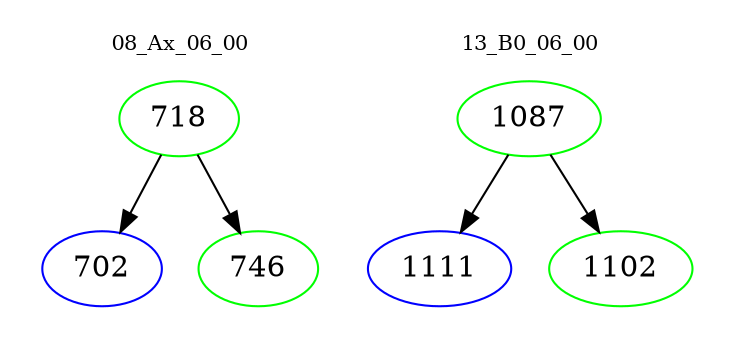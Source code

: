 digraph{
subgraph cluster_0 {
color = white
label = "08_Ax_06_00";
fontsize=10;
T0_718 [label="718", color="green"]
T0_718 -> T0_702 [color="black"]
T0_702 [label="702", color="blue"]
T0_718 -> T0_746 [color="black"]
T0_746 [label="746", color="green"]
}
subgraph cluster_1 {
color = white
label = "13_B0_06_00";
fontsize=10;
T1_1087 [label="1087", color="green"]
T1_1087 -> T1_1111 [color="black"]
T1_1111 [label="1111", color="blue"]
T1_1087 -> T1_1102 [color="black"]
T1_1102 [label="1102", color="green"]
}
}
